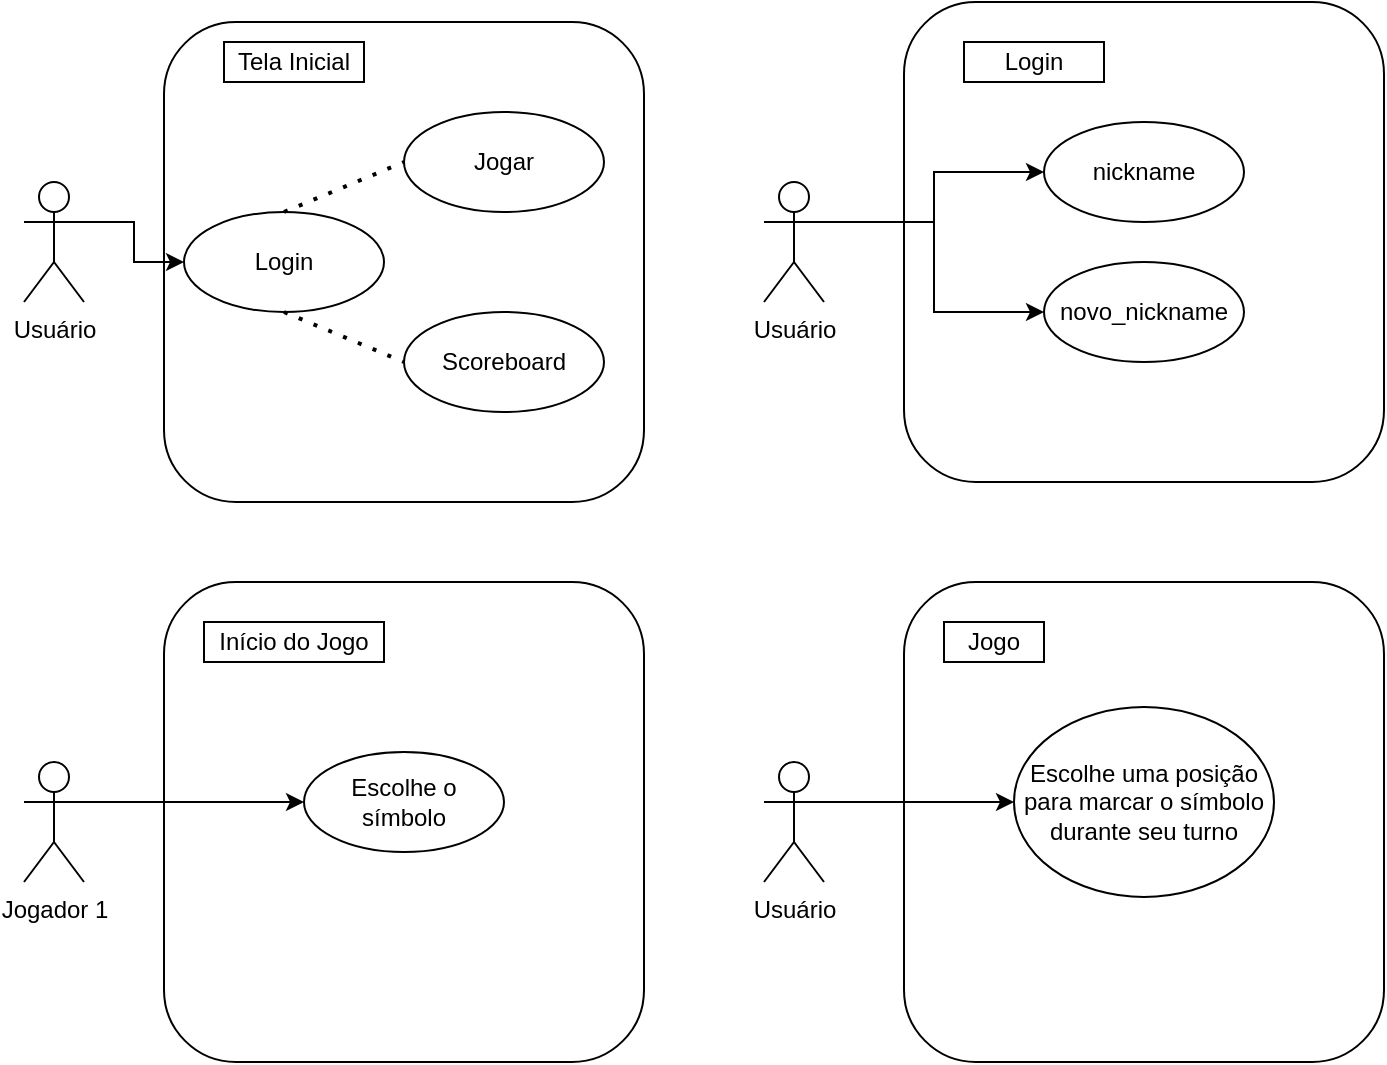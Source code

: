 <mxfile version="21.7.4" type="github">
  <diagram id="R2lEEEUBdFMjLlhIrx00" name="Page-1">
    <mxGraphModel dx="987" dy="525" grid="0" gridSize="10" guides="1" tooltips="1" connect="1" arrows="1" fold="1" page="0" pageScale="1" pageWidth="850" pageHeight="1100" math="0" shadow="0" extFonts="Permanent Marker^https://fonts.googleapis.com/css?family=Permanent+Marker">
      <root>
        <mxCell id="0" />
        <mxCell id="1" parent="0" />
        <mxCell id="hf-0GMIHbrAOnRInhGed-2" value="" style="rounded=1;whiteSpace=wrap;html=1;" vertex="1" parent="1">
          <mxGeometry x="150" y="40" width="240" height="240" as="geometry" />
        </mxCell>
        <mxCell id="hf-0GMIHbrAOnRInhGed-15" style="edgeStyle=orthogonalEdgeStyle;rounded=0;orthogonalLoop=1;jettySize=auto;html=1;exitX=1;exitY=0.333;exitDx=0;exitDy=0;exitPerimeter=0;entryX=0;entryY=0.5;entryDx=0;entryDy=0;" edge="1" parent="1" source="hf-0GMIHbrAOnRInhGed-1" target="hf-0GMIHbrAOnRInhGed-4">
          <mxGeometry relative="1" as="geometry" />
        </mxCell>
        <mxCell id="hf-0GMIHbrAOnRInhGed-1" value="Usuário" style="shape=umlActor;verticalLabelPosition=bottom;verticalAlign=top;html=1;outlineConnect=0;" vertex="1" parent="1">
          <mxGeometry x="80" y="120" width="30" height="60" as="geometry" />
        </mxCell>
        <mxCell id="hf-0GMIHbrAOnRInhGed-3" value="Tela Inicial" style="rounded=0;whiteSpace=wrap;html=1;" vertex="1" parent="1">
          <mxGeometry x="180" y="50" width="70" height="20" as="geometry" />
        </mxCell>
        <mxCell id="hf-0GMIHbrAOnRInhGed-4" value="Login" style="ellipse;whiteSpace=wrap;html=1;" vertex="1" parent="1">
          <mxGeometry x="160" y="135" width="100" height="50" as="geometry" />
        </mxCell>
        <mxCell id="hf-0GMIHbrAOnRInhGed-5" value="Jogar" style="ellipse;whiteSpace=wrap;html=1;" vertex="1" parent="1">
          <mxGeometry x="270" y="85" width="100" height="50" as="geometry" />
        </mxCell>
        <mxCell id="hf-0GMIHbrAOnRInhGed-6" value="Scoreboard" style="ellipse;whiteSpace=wrap;html=1;" vertex="1" parent="1">
          <mxGeometry x="270" y="185" width="100" height="50" as="geometry" />
        </mxCell>
        <mxCell id="hf-0GMIHbrAOnRInhGed-23" value="" style="rounded=1;whiteSpace=wrap;html=1;" vertex="1" parent="1">
          <mxGeometry x="520" y="30" width="240" height="240" as="geometry" />
        </mxCell>
        <mxCell id="hf-0GMIHbrAOnRInhGed-34" style="edgeStyle=orthogonalEdgeStyle;rounded=0;orthogonalLoop=1;jettySize=auto;html=1;exitX=1;exitY=0.333;exitDx=0;exitDy=0;exitPerimeter=0;entryX=0;entryY=0.5;entryDx=0;entryDy=0;" edge="1" parent="1" source="hf-0GMIHbrAOnRInhGed-25" target="hf-0GMIHbrAOnRInhGed-31">
          <mxGeometry relative="1" as="geometry" />
        </mxCell>
        <mxCell id="hf-0GMIHbrAOnRInhGed-36" style="edgeStyle=orthogonalEdgeStyle;rounded=0;orthogonalLoop=1;jettySize=auto;html=1;exitX=1;exitY=0.333;exitDx=0;exitDy=0;exitPerimeter=0;entryX=0;entryY=0.5;entryDx=0;entryDy=0;" edge="1" parent="1" source="hf-0GMIHbrAOnRInhGed-25" target="hf-0GMIHbrAOnRInhGed-32">
          <mxGeometry relative="1" as="geometry" />
        </mxCell>
        <mxCell id="hf-0GMIHbrAOnRInhGed-25" value="Usuário" style="shape=umlActor;verticalLabelPosition=bottom;verticalAlign=top;html=1;outlineConnect=0;" vertex="1" parent="1">
          <mxGeometry x="450" y="120" width="30" height="60" as="geometry" />
        </mxCell>
        <mxCell id="hf-0GMIHbrAOnRInhGed-26" value="Login" style="rounded=0;whiteSpace=wrap;html=1;" vertex="1" parent="1">
          <mxGeometry x="550" y="50" width="70" height="20" as="geometry" />
        </mxCell>
        <mxCell id="hf-0GMIHbrAOnRInhGed-31" value="nickname" style="ellipse;whiteSpace=wrap;html=1;" vertex="1" parent="1">
          <mxGeometry x="590" y="90" width="100" height="50" as="geometry" />
        </mxCell>
        <mxCell id="hf-0GMIHbrAOnRInhGed-32" value="novo_nickname" style="ellipse;whiteSpace=wrap;html=1;" vertex="1" parent="1">
          <mxGeometry x="590" y="160" width="100" height="50" as="geometry" />
        </mxCell>
        <mxCell id="hf-0GMIHbrAOnRInhGed-37" value="" style="rounded=1;whiteSpace=wrap;html=1;" vertex="1" parent="1">
          <mxGeometry x="150" y="320" width="240" height="240" as="geometry" />
        </mxCell>
        <mxCell id="hf-0GMIHbrAOnRInhGed-48" style="edgeStyle=orthogonalEdgeStyle;rounded=0;orthogonalLoop=1;jettySize=auto;html=1;exitX=1;exitY=0.333;exitDx=0;exitDy=0;exitPerimeter=0;entryX=0;entryY=0.5;entryDx=0;entryDy=0;" edge="1" parent="1" source="hf-0GMIHbrAOnRInhGed-40" target="hf-0GMIHbrAOnRInhGed-42">
          <mxGeometry relative="1" as="geometry" />
        </mxCell>
        <mxCell id="hf-0GMIHbrAOnRInhGed-40" value="Jogador 1" style="shape=umlActor;verticalLabelPosition=bottom;verticalAlign=top;html=1;outlineConnect=0;" vertex="1" parent="1">
          <mxGeometry x="80" y="410" width="30" height="60" as="geometry" />
        </mxCell>
        <mxCell id="hf-0GMIHbrAOnRInhGed-41" value="Início do Jogo" style="rounded=0;whiteSpace=wrap;html=1;" vertex="1" parent="1">
          <mxGeometry x="170" y="340" width="90" height="20" as="geometry" />
        </mxCell>
        <mxCell id="hf-0GMIHbrAOnRInhGed-42" value="Escolhe o símbolo" style="ellipse;whiteSpace=wrap;html=1;" vertex="1" parent="1">
          <mxGeometry x="220" y="405" width="100" height="50" as="geometry" />
        </mxCell>
        <mxCell id="hf-0GMIHbrAOnRInhGed-44" value="" style="endArrow=none;dashed=1;html=1;dashPattern=1 3;strokeWidth=2;rounded=0;exitX=0.5;exitY=0;exitDx=0;exitDy=0;entryX=0;entryY=0.5;entryDx=0;entryDy=0;" edge="1" parent="1" source="hf-0GMIHbrAOnRInhGed-4" target="hf-0GMIHbrAOnRInhGed-5">
          <mxGeometry width="50" height="50" relative="1" as="geometry">
            <mxPoint x="200" y="110" as="sourcePoint" />
            <mxPoint x="250" y="60" as="targetPoint" />
          </mxGeometry>
        </mxCell>
        <mxCell id="hf-0GMIHbrAOnRInhGed-46" value="" style="endArrow=none;dashed=1;html=1;dashPattern=1 3;strokeWidth=2;rounded=0;exitX=0.5;exitY=1;exitDx=0;exitDy=0;entryX=0;entryY=0.5;entryDx=0;entryDy=0;" edge="1" parent="1" source="hf-0GMIHbrAOnRInhGed-4" target="hf-0GMIHbrAOnRInhGed-6">
          <mxGeometry width="50" height="50" relative="1" as="geometry">
            <mxPoint x="190" y="222.5" as="sourcePoint" />
            <mxPoint x="250" y="197.5" as="targetPoint" />
          </mxGeometry>
        </mxCell>
        <mxCell id="hf-0GMIHbrAOnRInhGed-49" value="" style="rounded=1;whiteSpace=wrap;html=1;" vertex="1" parent="1">
          <mxGeometry x="520" y="320" width="240" height="240" as="geometry" />
        </mxCell>
        <mxCell id="hf-0GMIHbrAOnRInhGed-50" style="edgeStyle=orthogonalEdgeStyle;rounded=0;orthogonalLoop=1;jettySize=auto;html=1;exitX=1;exitY=0.333;exitDx=0;exitDy=0;exitPerimeter=0;entryX=0;entryY=0.5;entryDx=0;entryDy=0;" edge="1" source="hf-0GMIHbrAOnRInhGed-51" target="hf-0GMIHbrAOnRInhGed-53" parent="1">
          <mxGeometry relative="1" as="geometry" />
        </mxCell>
        <mxCell id="hf-0GMIHbrAOnRInhGed-51" value="Usuário" style="shape=umlActor;verticalLabelPosition=bottom;verticalAlign=top;html=1;outlineConnect=0;" vertex="1" parent="1">
          <mxGeometry x="450" y="410" width="30" height="60" as="geometry" />
        </mxCell>
        <mxCell id="hf-0GMIHbrAOnRInhGed-52" value="Jogo" style="rounded=0;whiteSpace=wrap;html=1;" vertex="1" parent="1">
          <mxGeometry x="540" y="340" width="50" height="20" as="geometry" />
        </mxCell>
        <mxCell id="hf-0GMIHbrAOnRInhGed-53" value="Escolhe uma posição para marcar o símbolo durante seu turno" style="ellipse;whiteSpace=wrap;html=1;" vertex="1" parent="1">
          <mxGeometry x="575" y="382.5" width="130" height="95" as="geometry" />
        </mxCell>
      </root>
    </mxGraphModel>
  </diagram>
</mxfile>
